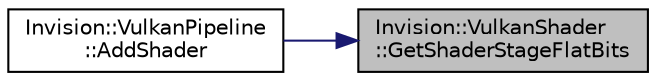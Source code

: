 digraph "Invision::VulkanShader::GetShaderStageFlatBits"
{
 // LATEX_PDF_SIZE
  edge [fontname="Helvetica",fontsize="10",labelfontname="Helvetica",labelfontsize="10"];
  node [fontname="Helvetica",fontsize="10",shape=record];
  rankdir="RL";
  Node1 [label="Invision::VulkanShader\l::GetShaderStageFlatBits",height=0.2,width=0.4,color="black", fillcolor="grey75", style="filled", fontcolor="black",tooltip=" "];
  Node1 -> Node2 [dir="back",color="midnightblue",fontsize="10",style="solid",fontname="Helvetica"];
  Node2 [label="Invision::VulkanPipeline\l::AddShader",height=0.2,width=0.4,color="black", fillcolor="white", style="filled",URL="$class_invision_1_1_vulkan_pipeline.html#ab73856116c8d60b903a9f2e6f41de856",tooltip=" "];
}
